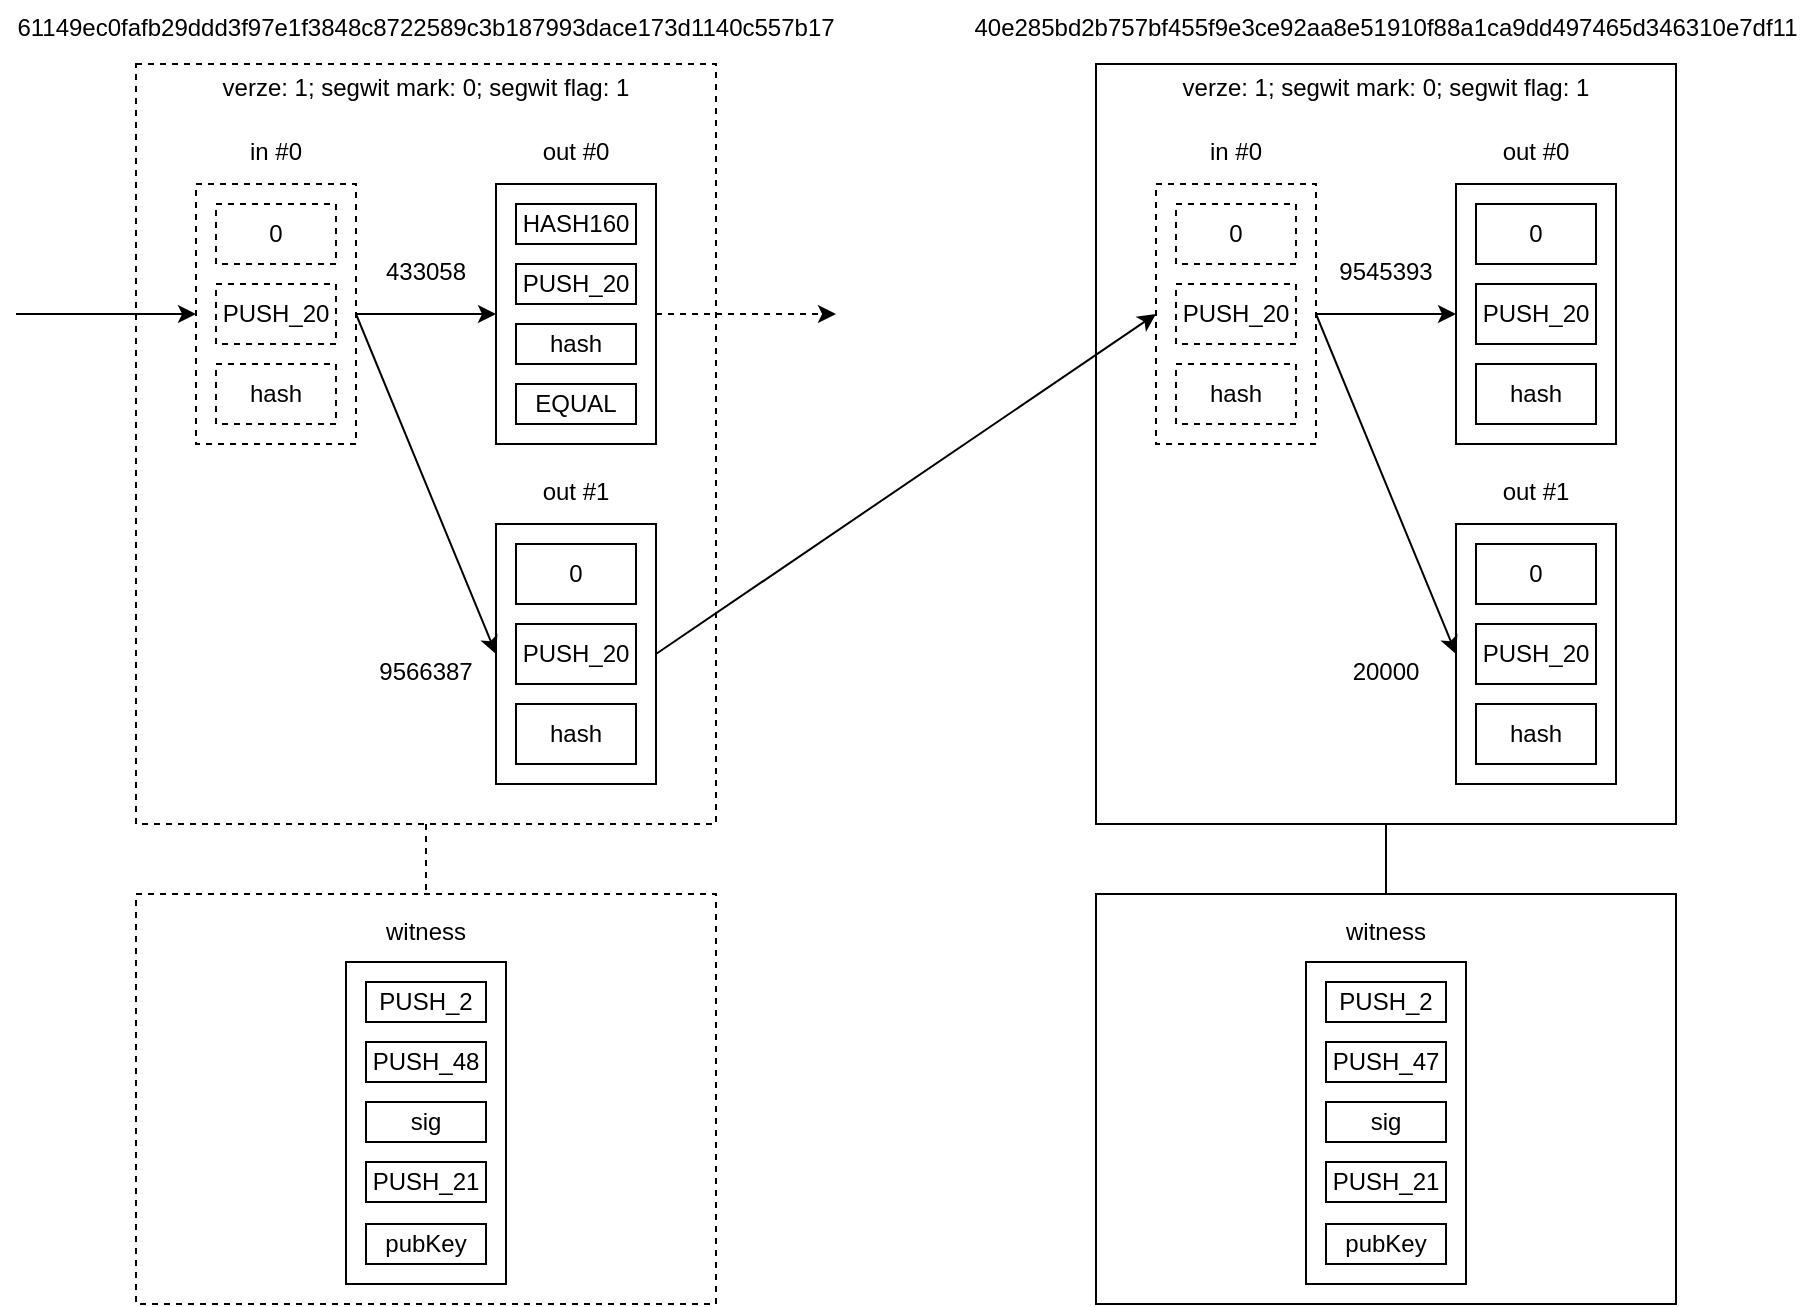 <mxfile version="14.5.1" type="device"><diagram id="oWsC4OcKBHaiBU2rDWGx" name="Page-1"><mxGraphModel dx="1915" dy="880" grid="1" gridSize="10" guides="1" tooltips="1" connect="1" arrows="1" fold="1" page="1" pageScale="1" pageWidth="827" pageHeight="1169" math="0" shadow="0"><root><mxCell id="0"/><mxCell id="1" parent="0"/><mxCell id="tpZO0gjfMsPhGjyziUbQ-1" value="" style="rounded=0;whiteSpace=wrap;html=1;dashed=1;" parent="1" vertex="1"><mxGeometry x="-250" y="140" width="290" height="380" as="geometry"/></mxCell><mxCell id="tpZO0gjfMsPhGjyziUbQ-2" value="&lt;span class=&quot;word--break mobile--short&quot;&gt;61149ec0fafb29ddd3f97e1f3848c8722589c3b187993dace173d1140c557b17&lt;/span&gt;" style="text;whiteSpace=wrap;html=1;align=center;" parent="1" vertex="1"><mxGeometry x="-250" y="108" width="290" height="30" as="geometry"/></mxCell><mxCell id="tpZO0gjfMsPhGjyziUbQ-3" value="" style="rounded=0;whiteSpace=wrap;html=1;dashed=1;align=center;" parent="1" vertex="1"><mxGeometry x="-220" y="200" width="80" height="130" as="geometry"/></mxCell><mxCell id="tpZO0gjfMsPhGjyziUbQ-4" value="" style="rounded=0;whiteSpace=wrap;html=1;align=center;" parent="1" vertex="1"><mxGeometry x="-70" y="200" width="80" height="130" as="geometry"/></mxCell><mxCell id="tpZO0gjfMsPhGjyziUbQ-5" value="" style="rounded=0;whiteSpace=wrap;html=1;align=center;" parent="1" vertex="1"><mxGeometry x="-70" y="370" width="80" height="130" as="geometry"/></mxCell><mxCell id="tpZO0gjfMsPhGjyziUbQ-7" value="verze: 1; segwit mark: 0; segwit flag: 1" style="text;whiteSpace=wrap;html=1;align=center;" parent="1" vertex="1"><mxGeometry x="-240" y="138" width="270" height="30" as="geometry"/></mxCell><mxCell id="tpZO0gjfMsPhGjyziUbQ-9" value="in #0" style="text;whiteSpace=wrap;html=1;align=center;" parent="1" vertex="1"><mxGeometry x="-215" y="170" width="70" height="30" as="geometry"/></mxCell><mxCell id="tpZO0gjfMsPhGjyziUbQ-10" value="out #0" style="text;whiteSpace=wrap;html=1;align=center;" parent="1" vertex="1"><mxGeometry x="-65" y="170" width="70" height="30" as="geometry"/></mxCell><mxCell id="tpZO0gjfMsPhGjyziUbQ-11" value="&lt;div&gt;out #1&lt;/div&gt;&lt;div&gt;&lt;br&gt;&lt;/div&gt;" style="text;whiteSpace=wrap;html=1;align=center;" parent="1" vertex="1"><mxGeometry x="-65" y="340" width="70" height="30" as="geometry"/></mxCell><mxCell id="tpZO0gjfMsPhGjyziUbQ-12" value="0" style="rounded=0;whiteSpace=wrap;html=1;dashed=1;align=center;" parent="1" vertex="1"><mxGeometry x="-210" y="210" width="60" height="30" as="geometry"/></mxCell><mxCell id="tpZO0gjfMsPhGjyziUbQ-13" value="PUSH_20" style="rounded=0;whiteSpace=wrap;html=1;dashed=1;align=center;" parent="1" vertex="1"><mxGeometry x="-210" y="250" width="60" height="30" as="geometry"/></mxCell><mxCell id="tpZO0gjfMsPhGjyziUbQ-14" value="hash" style="rounded=0;whiteSpace=wrap;html=1;dashed=1;align=center;" parent="1" vertex="1"><mxGeometry x="-210" y="290" width="60" height="30" as="geometry"/></mxCell><mxCell id="tpZO0gjfMsPhGjyziUbQ-15" value="" style="endArrow=classic;html=1;entryX=0;entryY=0.5;entryDx=0;entryDy=0;" parent="1" target="tpZO0gjfMsPhGjyziUbQ-3" edge="1"><mxGeometry width="50" height="50" relative="1" as="geometry"><mxPoint x="-310" y="265" as="sourcePoint"/><mxPoint x="-530" y="360" as="targetPoint"/></mxGeometry></mxCell><mxCell id="tpZO0gjfMsPhGjyziUbQ-16" value="" style="endArrow=classic;html=1;entryX=0;entryY=0.5;entryDx=0;entryDy=0;exitX=1;exitY=0.5;exitDx=0;exitDy=0;" parent="1" source="tpZO0gjfMsPhGjyziUbQ-3" target="tpZO0gjfMsPhGjyziUbQ-4" edge="1"><mxGeometry width="50" height="50" relative="1" as="geometry"><mxPoint x="90" y="470" as="sourcePoint"/><mxPoint x="70" y="420" as="targetPoint"/></mxGeometry></mxCell><mxCell id="tpZO0gjfMsPhGjyziUbQ-17" value="" style="endArrow=classic;html=1;exitX=1;exitY=0.5;exitDx=0;exitDy=0;entryX=0;entryY=0.5;entryDx=0;entryDy=0;" parent="1" source="tpZO0gjfMsPhGjyziUbQ-3" target="tpZO0gjfMsPhGjyziUbQ-5" edge="1"><mxGeometry width="50" height="50" relative="1" as="geometry"><mxPoint x="20" y="470" as="sourcePoint"/><mxPoint x="70" y="420" as="targetPoint"/></mxGeometry></mxCell><mxCell id="tpZO0gjfMsPhGjyziUbQ-18" value="&lt;div&gt;&lt;span class=&quot;amount&quot;&gt;&lt;span&gt;433058 &lt;/span&gt;&lt;/span&gt;&lt;/div&gt;" style="text;whiteSpace=wrap;html=1;align=center;" parent="1" vertex="1"><mxGeometry x="-130" y="230" width="50" height="30" as="geometry"/></mxCell><mxCell id="tpZO0gjfMsPhGjyziUbQ-19" value="&lt;div&gt;&lt;span class=&quot;amount&quot;&gt;&lt;span&gt;9566387 &lt;/span&gt;&lt;/span&gt;&lt;/div&gt;" style="text;whiteSpace=wrap;html=1;align=center;" parent="1" vertex="1"><mxGeometry x="-130" y="430" width="50" height="30" as="geometry"/></mxCell><mxCell id="tpZO0gjfMsPhGjyziUbQ-20" value="HASH160" style="rounded=0;whiteSpace=wrap;html=1;align=center;" parent="1" vertex="1"><mxGeometry x="-60" y="210" width="60" height="20" as="geometry"/></mxCell><mxCell id="tpZO0gjfMsPhGjyziUbQ-21" value="&lt;div&gt;PUSH_20&lt;/div&gt;" style="rounded=0;whiteSpace=wrap;html=1;align=center;" parent="1" vertex="1"><mxGeometry x="-60" y="240" width="60" height="20" as="geometry"/></mxCell><mxCell id="tpZO0gjfMsPhGjyziUbQ-22" value="hash" style="rounded=0;whiteSpace=wrap;html=1;align=center;" parent="1" vertex="1"><mxGeometry x="-60" y="270" width="60" height="20" as="geometry"/></mxCell><mxCell id="tpZO0gjfMsPhGjyziUbQ-23" value="EQUAL" style="rounded=0;whiteSpace=wrap;html=1;align=center;" parent="1" vertex="1"><mxGeometry x="-60" y="300" width="60" height="20" as="geometry"/></mxCell><mxCell id="tpZO0gjfMsPhGjyziUbQ-24" value="0" style="rounded=0;whiteSpace=wrap;html=1;align=center;" parent="1" vertex="1"><mxGeometry x="-60" y="380" width="60" height="30" as="geometry"/></mxCell><mxCell id="tpZO0gjfMsPhGjyziUbQ-25" value="PUSH_20" style="rounded=0;whiteSpace=wrap;html=1;align=center;" parent="1" vertex="1"><mxGeometry x="-60" y="420" width="60" height="30" as="geometry"/></mxCell><mxCell id="tpZO0gjfMsPhGjyziUbQ-26" value="hash" style="rounded=0;whiteSpace=wrap;html=1;align=center;" parent="1" vertex="1"><mxGeometry x="-60" y="460" width="60" height="30" as="geometry"/></mxCell><mxCell id="tpZO0gjfMsPhGjyziUbQ-27" value="" style="endArrow=classic;html=1;dashed=1;exitX=1;exitY=0.5;exitDx=0;exitDy=0;" parent="1" source="tpZO0gjfMsPhGjyziUbQ-4" edge="1"><mxGeometry width="50" height="50" relative="1" as="geometry"><mxPoint x="250" y="470" as="sourcePoint"/><mxPoint x="100" y="265" as="targetPoint"/></mxGeometry></mxCell><mxCell id="tpZO0gjfMsPhGjyziUbQ-58" value="" style="edgeStyle=orthogonalEdgeStyle;rounded=0;orthogonalLoop=1;jettySize=auto;html=1;dashed=1;strokeColor=none;endArrow=none;endFill=0;" parent="1" source="tpZO0gjfMsPhGjyziUbQ-29" edge="1"><mxGeometry relative="1" as="geometry"><mxPoint x="375" y="555" as="targetPoint"/></mxGeometry></mxCell><mxCell id="tpZO0gjfMsPhGjyziUbQ-60" style="edgeStyle=orthogonalEdgeStyle;rounded=0;orthogonalLoop=1;jettySize=auto;html=1;exitX=0.5;exitY=1;exitDx=0;exitDy=0;entryX=0.5;entryY=0;entryDx=0;entryDy=0;endArrow=none;endFill=0;" parent="1" source="tpZO0gjfMsPhGjyziUbQ-29" edge="1"><mxGeometry relative="1" as="geometry"><mxPoint x="375" y="555" as="targetPoint"/></mxGeometry></mxCell><mxCell id="tpZO0gjfMsPhGjyziUbQ-29" value="" style="rounded=0;whiteSpace=wrap;html=1;" parent="1" vertex="1"><mxGeometry x="230" y="140" width="290" height="380" as="geometry"/></mxCell><mxCell id="tpZO0gjfMsPhGjyziUbQ-30" value="40e285bd2b757bf455f9e3ce92aa8e51910f88a1ca9dd497465d346310e7df11" style="text;whiteSpace=wrap;html=1;align=center;fillColor=#ffffff;" parent="1" vertex="1"><mxGeometry x="230" y="108" width="290" height="30" as="geometry"/></mxCell><mxCell id="tpZO0gjfMsPhGjyziUbQ-31" value="" style="rounded=0;whiteSpace=wrap;html=1;dashed=1;align=center;" parent="1" vertex="1"><mxGeometry x="260" y="200" width="80" height="130" as="geometry"/></mxCell><mxCell id="tpZO0gjfMsPhGjyziUbQ-32" value="" style="rounded=0;whiteSpace=wrap;html=1;align=center;" parent="1" vertex="1"><mxGeometry x="410" y="200" width="80" height="130" as="geometry"/></mxCell><mxCell id="tpZO0gjfMsPhGjyziUbQ-33" value="" style="rounded=0;whiteSpace=wrap;html=1;align=center;" parent="1" vertex="1"><mxGeometry x="410" y="370" width="80" height="130" as="geometry"/></mxCell><mxCell id="tpZO0gjfMsPhGjyziUbQ-34" value="verze: 1; segwit mark: 0; segwit flag: 1" style="text;whiteSpace=wrap;html=1;align=center;" parent="1" vertex="1"><mxGeometry x="240" y="138" width="270" height="30" as="geometry"/></mxCell><mxCell id="tpZO0gjfMsPhGjyziUbQ-35" value="in #0" style="text;whiteSpace=wrap;html=1;align=center;" parent="1" vertex="1"><mxGeometry x="265" y="170" width="70" height="30" as="geometry"/></mxCell><mxCell id="tpZO0gjfMsPhGjyziUbQ-36" value="out #0" style="text;whiteSpace=wrap;html=1;align=center;" parent="1" vertex="1"><mxGeometry x="415" y="170" width="70" height="30" as="geometry"/></mxCell><mxCell id="tpZO0gjfMsPhGjyziUbQ-37" value="&lt;div&gt;out #1&lt;/div&gt;&lt;div&gt;&lt;br&gt;&lt;/div&gt;" style="text;whiteSpace=wrap;html=1;align=center;" parent="1" vertex="1"><mxGeometry x="415" y="340" width="70" height="30" as="geometry"/></mxCell><mxCell id="tpZO0gjfMsPhGjyziUbQ-38" value="0" style="rounded=0;whiteSpace=wrap;html=1;dashed=1;align=center;" parent="1" vertex="1"><mxGeometry x="270" y="210" width="60" height="30" as="geometry"/></mxCell><mxCell id="tpZO0gjfMsPhGjyziUbQ-39" value="PUSH_20" style="rounded=0;whiteSpace=wrap;html=1;dashed=1;align=center;" parent="1" vertex="1"><mxGeometry x="270" y="250" width="60" height="30" as="geometry"/></mxCell><mxCell id="tpZO0gjfMsPhGjyziUbQ-40" value="hash" style="rounded=0;whiteSpace=wrap;html=1;dashed=1;align=center;" parent="1" vertex="1"><mxGeometry x="270" y="290" width="60" height="30" as="geometry"/></mxCell><mxCell id="tpZO0gjfMsPhGjyziUbQ-41" value="" style="endArrow=classic;html=1;entryX=0;entryY=0.5;entryDx=0;entryDy=0;exitX=1;exitY=0.5;exitDx=0;exitDy=0;" parent="1" source="tpZO0gjfMsPhGjyziUbQ-5" target="tpZO0gjfMsPhGjyziUbQ-31" edge="1"><mxGeometry width="50" height="50" relative="1" as="geometry"><mxPoint x="170" y="265" as="sourcePoint"/><mxPoint x="-50" y="360" as="targetPoint"/></mxGeometry></mxCell><mxCell id="tpZO0gjfMsPhGjyziUbQ-42" value="" style="endArrow=classic;html=1;entryX=0;entryY=0.5;entryDx=0;entryDy=0;exitX=1;exitY=0.5;exitDx=0;exitDy=0;" parent="1" source="tpZO0gjfMsPhGjyziUbQ-31" target="tpZO0gjfMsPhGjyziUbQ-32" edge="1"><mxGeometry width="50" height="50" relative="1" as="geometry"><mxPoint x="570" y="470" as="sourcePoint"/><mxPoint x="550" y="420" as="targetPoint"/></mxGeometry></mxCell><mxCell id="tpZO0gjfMsPhGjyziUbQ-43" value="" style="endArrow=classic;html=1;exitX=1;exitY=0.5;exitDx=0;exitDy=0;entryX=0;entryY=0.5;entryDx=0;entryDy=0;" parent="1" source="tpZO0gjfMsPhGjyziUbQ-31" target="tpZO0gjfMsPhGjyziUbQ-33" edge="1"><mxGeometry width="50" height="50" relative="1" as="geometry"><mxPoint x="500" y="470" as="sourcePoint"/><mxPoint x="550" y="420" as="targetPoint"/></mxGeometry></mxCell><mxCell id="tpZO0gjfMsPhGjyziUbQ-44" value="&lt;span class=&quot;amount&quot;&gt;&lt;span&gt;9545393 &lt;/span&gt;&lt;/span&gt;" style="text;whiteSpace=wrap;html=1;align=center;" parent="1" vertex="1"><mxGeometry x="350" y="230" width="50" height="30" as="geometry"/></mxCell><mxCell id="tpZO0gjfMsPhGjyziUbQ-45" value="&lt;div&gt;20000&lt;/div&gt;&lt;div&gt;&lt;br&gt;&lt;/div&gt;" style="text;whiteSpace=wrap;html=1;align=center;" parent="1" vertex="1"><mxGeometry x="350" y="430" width="50" height="30" as="geometry"/></mxCell><mxCell id="tpZO0gjfMsPhGjyziUbQ-50" value="0" style="rounded=0;whiteSpace=wrap;html=1;align=center;" parent="1" vertex="1"><mxGeometry x="420" y="380" width="60" height="30" as="geometry"/></mxCell><mxCell id="tpZO0gjfMsPhGjyziUbQ-51" value="PUSH_20" style="rounded=0;whiteSpace=wrap;html=1;align=center;" parent="1" vertex="1"><mxGeometry x="420" y="420" width="60" height="30" as="geometry"/></mxCell><mxCell id="tpZO0gjfMsPhGjyziUbQ-52" value="hash" style="rounded=0;whiteSpace=wrap;html=1;align=center;" parent="1" vertex="1"><mxGeometry x="420" y="460" width="60" height="30" as="geometry"/></mxCell><mxCell id="tpZO0gjfMsPhGjyziUbQ-61" value="0" style="rounded=0;whiteSpace=wrap;html=1;align=center;" parent="1" vertex="1"><mxGeometry x="420" y="210" width="60" height="30" as="geometry"/></mxCell><mxCell id="tpZO0gjfMsPhGjyziUbQ-62" value="PUSH_20" style="rounded=0;whiteSpace=wrap;html=1;align=center;" parent="1" vertex="1"><mxGeometry x="420" y="250" width="60" height="30" as="geometry"/></mxCell><mxCell id="tpZO0gjfMsPhGjyziUbQ-63" value="hash" style="rounded=0;whiteSpace=wrap;html=1;align=center;" parent="1" vertex="1"><mxGeometry x="420" y="290" width="60" height="30" as="geometry"/></mxCell><mxCell id="tpZO0gjfMsPhGjyziUbQ-64" style="edgeStyle=orthogonalEdgeStyle;rounded=0;orthogonalLoop=1;jettySize=auto;html=1;exitX=0.5;exitY=1;exitDx=0;exitDy=0;entryX=0.5;entryY=0;entryDx=0;entryDy=0;endArrow=none;endFill=0;dashed=1;" parent="1" target="tpZO0gjfMsPhGjyziUbQ-65" edge="1"><mxGeometry relative="1" as="geometry"><mxPoint x="-105" y="520" as="sourcePoint"/></mxGeometry></mxCell><mxCell id="tpZO0gjfMsPhGjyziUbQ-65" value="" style="rounded=0;whiteSpace=wrap;html=1;fillColor=#ffffff;align=center;dashed=1;" parent="1" vertex="1"><mxGeometry x="-250" y="555" width="290" height="205" as="geometry"/></mxCell><mxCell id="tpZO0gjfMsPhGjyziUbQ-66" value="witness" style="text;whiteSpace=wrap;html=1;align=center;" parent="1" vertex="1"><mxGeometry x="-240" y="560" width="270" height="30" as="geometry"/></mxCell><mxCell id="tpZO0gjfMsPhGjyziUbQ-68" value="" style="rounded=0;whiteSpace=wrap;html=1;align=center;" parent="1" vertex="1"><mxGeometry x="-145" y="589" width="80" height="161" as="geometry"/></mxCell><mxCell id="tpZO0gjfMsPhGjyziUbQ-69" value="PUSH_2" style="rounded=0;whiteSpace=wrap;html=1;align=center;" parent="1" vertex="1"><mxGeometry x="-135" y="599" width="60" height="20" as="geometry"/></mxCell><mxCell id="tpZO0gjfMsPhGjyziUbQ-70" value="&lt;div&gt;PUSH_48&lt;/div&gt;" style="rounded=0;whiteSpace=wrap;html=1;align=center;" parent="1" vertex="1"><mxGeometry x="-135" y="629" width="60" height="20" as="geometry"/></mxCell><mxCell id="tpZO0gjfMsPhGjyziUbQ-71" value="sig" style="rounded=0;whiteSpace=wrap;html=1;align=center;" parent="1" vertex="1"><mxGeometry x="-135" y="659" width="60" height="20" as="geometry"/></mxCell><mxCell id="tpZO0gjfMsPhGjyziUbQ-72" value="PUSH_21" style="rounded=0;whiteSpace=wrap;html=1;align=center;" parent="1" vertex="1"><mxGeometry x="-135" y="689" width="60" height="20" as="geometry"/></mxCell><mxCell id="tpZO0gjfMsPhGjyziUbQ-73" value="pubKey" style="rounded=0;whiteSpace=wrap;html=1;align=center;" parent="1" vertex="1"><mxGeometry x="-135" y="720" width="60" height="20" as="geometry"/></mxCell><mxCell id="tpZO0gjfMsPhGjyziUbQ-75" value="" style="rounded=0;whiteSpace=wrap;html=1;fillColor=#ffffff;align=center;" parent="1" vertex="1"><mxGeometry x="230" y="555" width="290" height="205" as="geometry"/></mxCell><mxCell id="tpZO0gjfMsPhGjyziUbQ-76" value="witness" style="text;whiteSpace=wrap;html=1;align=center;" parent="1" vertex="1"><mxGeometry x="240" y="560" width="270" height="30" as="geometry"/></mxCell><mxCell id="tpZO0gjfMsPhGjyziUbQ-77" value="" style="rounded=0;whiteSpace=wrap;html=1;align=center;" parent="1" vertex="1"><mxGeometry x="335" y="589" width="80" height="161" as="geometry"/></mxCell><mxCell id="tpZO0gjfMsPhGjyziUbQ-78" value="PUSH_2" style="rounded=0;whiteSpace=wrap;html=1;align=center;" parent="1" vertex="1"><mxGeometry x="345" y="599" width="60" height="20" as="geometry"/></mxCell><mxCell id="tpZO0gjfMsPhGjyziUbQ-79" value="&lt;div&gt;PUSH_47&lt;/div&gt;" style="rounded=0;whiteSpace=wrap;html=1;align=center;" parent="1" vertex="1"><mxGeometry x="345" y="629" width="60" height="20" as="geometry"/></mxCell><mxCell id="tpZO0gjfMsPhGjyziUbQ-80" value="sig" style="rounded=0;whiteSpace=wrap;html=1;align=center;" parent="1" vertex="1"><mxGeometry x="345" y="659" width="60" height="20" as="geometry"/></mxCell><mxCell id="tpZO0gjfMsPhGjyziUbQ-81" value="PUSH_21" style="rounded=0;whiteSpace=wrap;html=1;align=center;" parent="1" vertex="1"><mxGeometry x="345" y="689" width="60" height="20" as="geometry"/></mxCell><mxCell id="tpZO0gjfMsPhGjyziUbQ-82" value="pubKey" style="rounded=0;whiteSpace=wrap;html=1;align=center;" parent="1" vertex="1"><mxGeometry x="345" y="720" width="60" height="20" as="geometry"/></mxCell></root></mxGraphModel></diagram></mxfile>